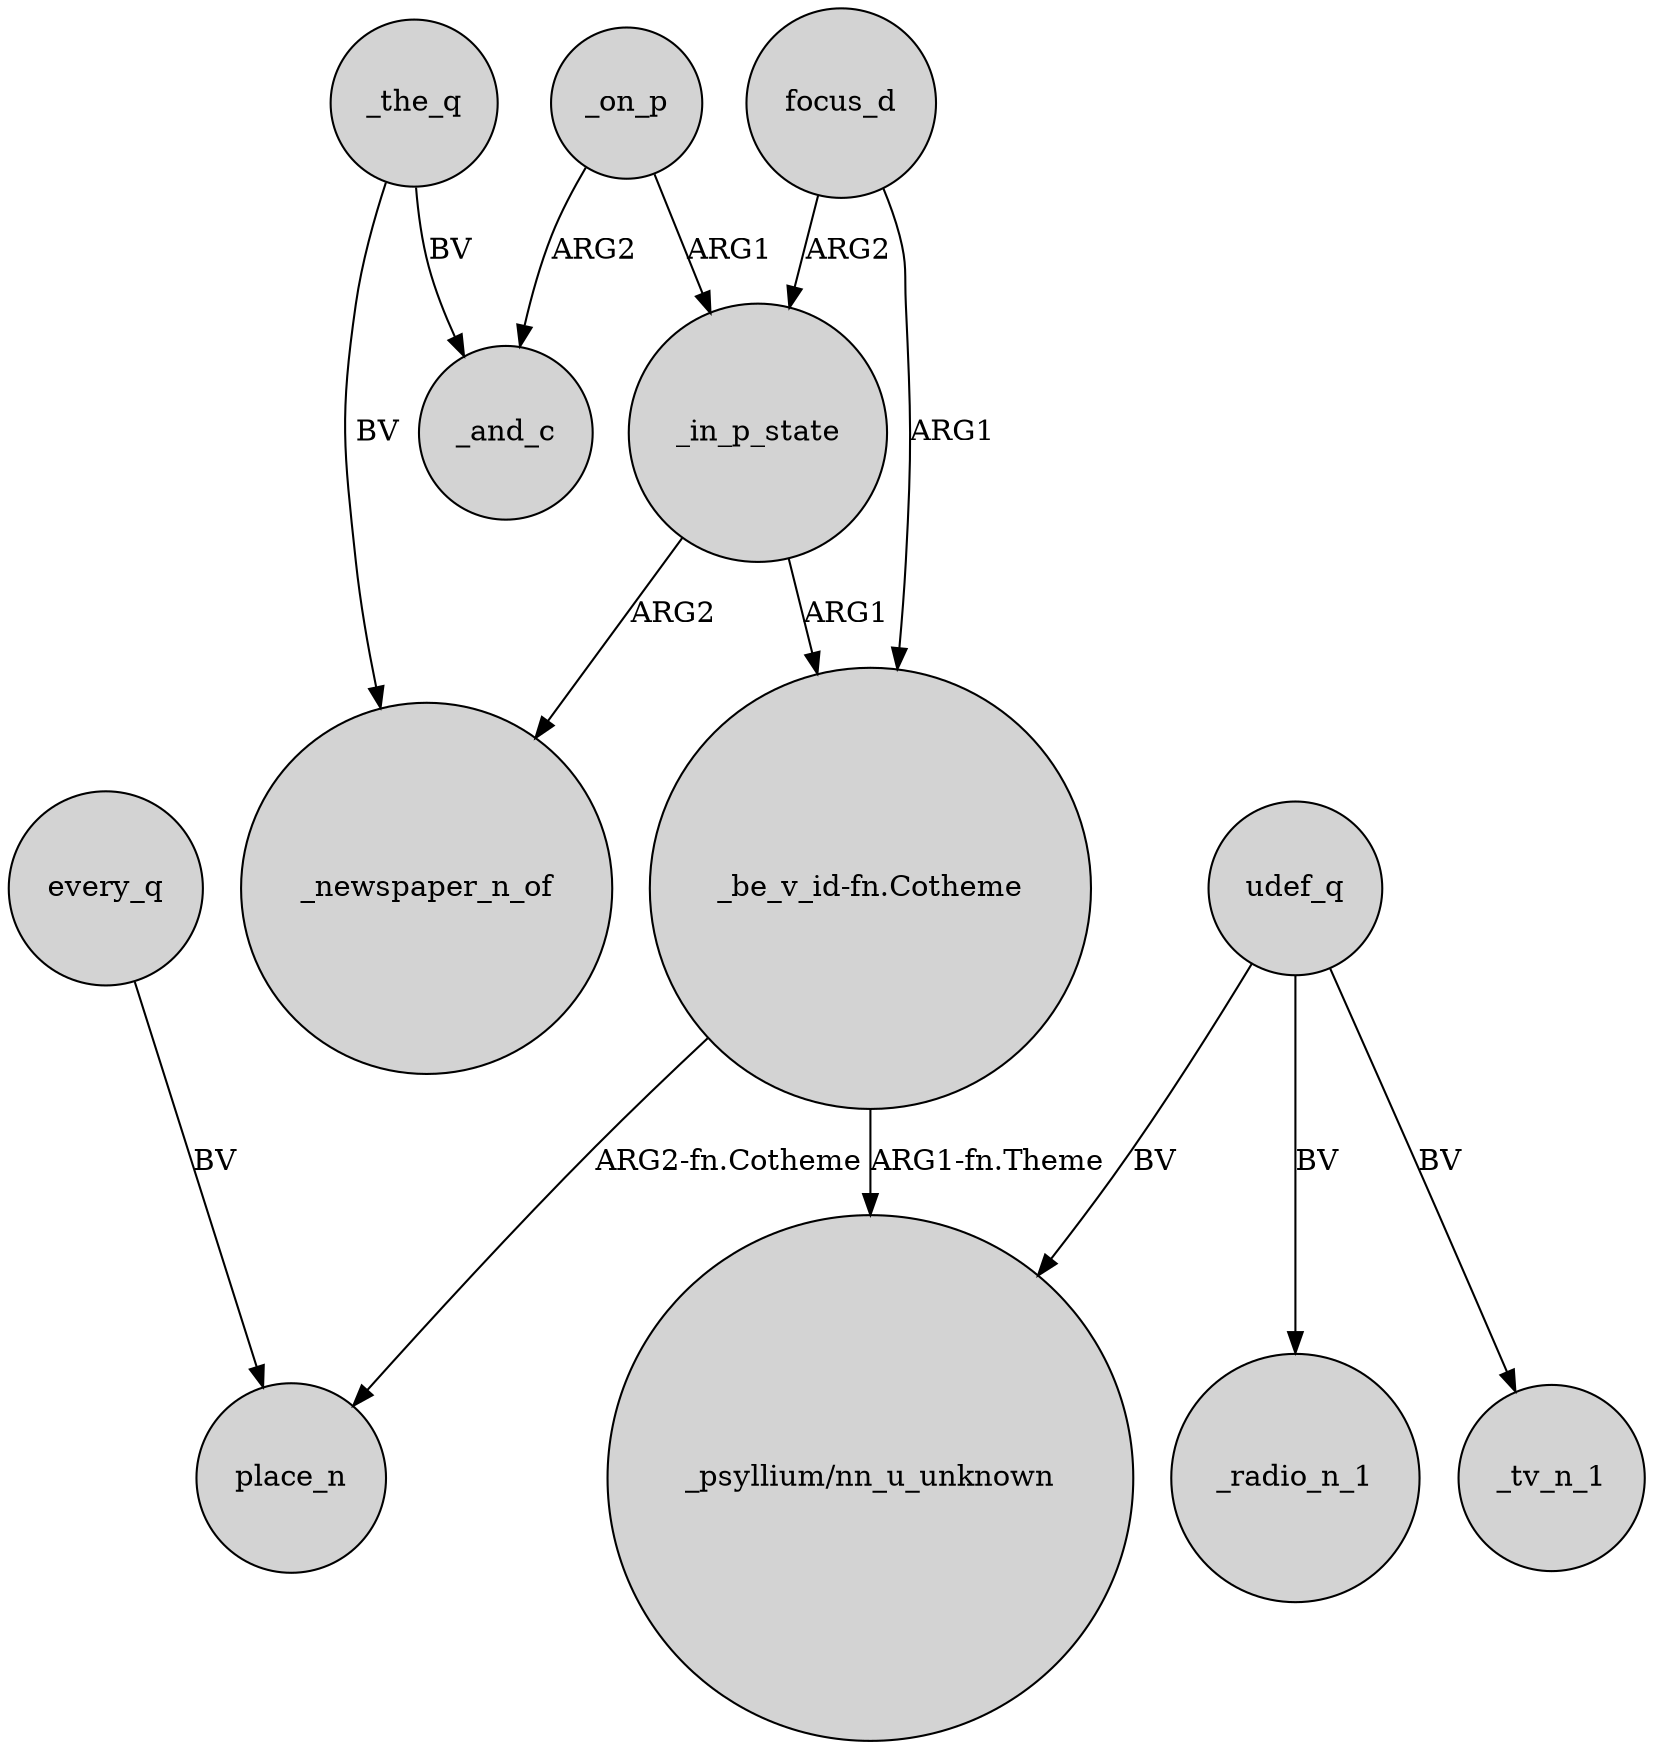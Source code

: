 digraph {
	node [shape=circle style=filled]
	_on_p -> _in_p_state [label=ARG1]
	"_be_v_id-fn.Cotheme" -> place_n [label="ARG2-fn.Cotheme"]
	_on_p -> _and_c [label=ARG2]
	_in_p_state -> "_be_v_id-fn.Cotheme" [label=ARG1]
	focus_d -> _in_p_state [label=ARG2]
	focus_d -> "_be_v_id-fn.Cotheme" [label=ARG1]
	"_be_v_id-fn.Cotheme" -> "_psyllium/nn_u_unknown" [label="ARG1-fn.Theme"]
	udef_q -> _radio_n_1 [label=BV]
	_the_q -> _newspaper_n_of [label=BV]
	udef_q -> _tv_n_1 [label=BV]
	_the_q -> _and_c [label=BV]
	every_q -> place_n [label=BV]
	_in_p_state -> _newspaper_n_of [label=ARG2]
	udef_q -> "_psyllium/nn_u_unknown" [label=BV]
}
